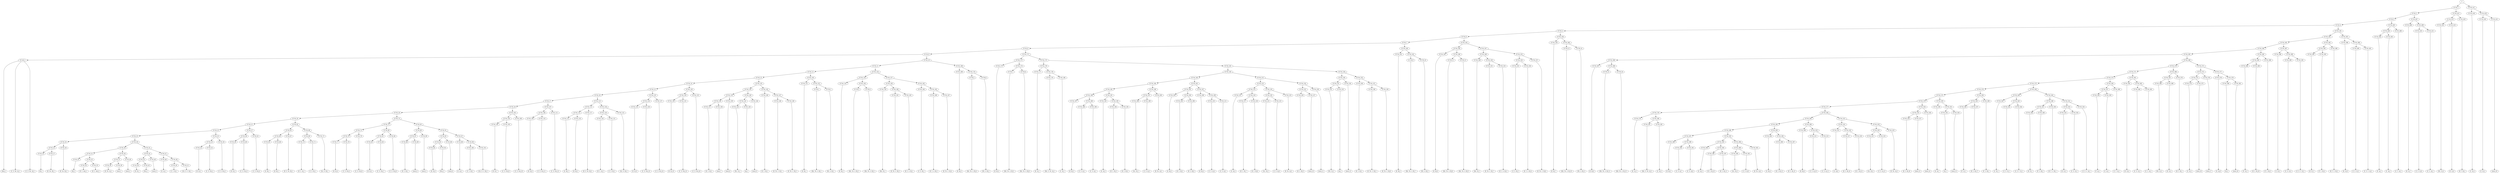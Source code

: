 digraph sample{
"S" -> "CC742_1";
"CC742_1" -> "CC742_2";
"CC742_2" -> "CC742_3";
"CC742_3" -> "CC742_4";
"CC742_4" -> "CC742_5";
"CC742_5" -> "CC742_6";
"CC742_6" -> "CC742_7";
"CC742_7" -> "CC742_8";
"CC742_8" -> "CC742_9";
"CC742_9" -> "CC-542_1";
"CC-542_1" -> "[Dis]_1";
"CC-542_1" -> "[C  D  Dis  A]_1";
"CC-542_1" -> "[C  D  Dis  A]_2";
"CC742_9" -> "CC742_10";
"CC742_10" -> "CC742_11";
"CC742_11" -> "CC742_12";
"CC742_12" -> "CC742_13";
"CC742_13" -> "CC742_14";
"CC742_14" -> "CC742_15";
"CC742_15" -> "CC742_16";
"CC742_16" -> "CC742_17";
"CC742_17" -> "CC742_18";
"CC742_18" -> "CC742_19";
"CC742_19" -> "CC742_20";
"CC742_20" -> "CC742_21";
"CC742_21" -> "CC742_22";
"CC742_22" -> "CC742_23";
"CC742_23" -> "CC742_24";
"CC742_24" -> "CC742_25";
"CC742_25" -> "CC742_26";
"CC742_26" -> "[D]_1";
"CC742_25" -> "CC742_27";
"CC742_27" -> "[D  Gis  B]_1";
"CC742_24" -> "CC742_28";
"CC742_28" -> "[D  Gis  B]_2";
"CC742_23" -> "CC742_29";
"CC742_29" -> "CC742_30";
"CC742_30" -> "CC742_31";
"CC742_31" -> "CC742_32";
"CC742_32" -> "[D]_2";
"CC742_31" -> "CC742_33";
"CC742_33" -> "CC742_34";
"CC742_34" -> "[D  G  Ais]_1";
"CC742_33" -> "CC742_35";
"CC742_35" -> "[D  G  Ais]_2";
"CC742_30" -> "CC742_36";
"CC742_36" -> "CC742_37";
"CC742_37" -> "CC742_38";
"CC742_38" -> "[D  Fis  A]_1";
"CC742_37" -> "CC742_39";
"CC742_39" -> "[rest]_1";
"CC742_36" -> "CC742_40";
"CC742_40" -> "[rest]_2";
"CC742_29" -> "CC742_41";
"CC742_41" -> "CC742_42";
"CC742_42" -> "CC742_43";
"CC742_43" -> "CC742_44";
"CC742_44" -> "[D  E]_1";
"CC742_43" -> "CC742_45";
"CC742_45" -> "[Fis]_1";
"CC742_42" -> "CC742_46";
"CC742_46" -> "[rest]_3";
"CC742_41" -> "CC742_47";
"CC742_47" -> "CC742_48";
"CC742_48" -> "[G  A]_1";
"CC742_47" -> "CC742_49";
"CC742_49" -> "CC742_50";
"CC742_50" -> "[C  G  B]_1";
"CC742_49" -> "CC742_51";
"CC742_51" -> "[Cis  D  G  B]_1";
"CC742_22" -> "CC742_52";
"CC742_52" -> "CC742_53";
"CC742_53" -> "CC742_54";
"CC742_54" -> "[D  E]_2";
"CC742_53" -> "CC742_55";
"CC742_55" -> "[C  D  Fis]_1";
"CC742_52" -> "CC742_56";
"CC742_56" -> "[C  D  Fis]_2";
"CC742_21" -> "CC742_57";
"CC742_57" -> "CC742_58";
"CC742_58" -> "CC742_59";
"CC742_59" -> "[D  E]_3";
"CC742_58" -> "CC742_60";
"CC742_60" -> "[C  D  Fis]_3";
"CC742_57" -> "CC742_61";
"CC742_61" -> "[C  D  Fis]_4";
"CC742_20" -> "CC742_62";
"CC742_62" -> "CC742_63";
"CC742_63" -> "CC742_64";
"CC742_64" -> "CC742_65";
"CC742_65" -> "[G  B]_1";
"CC742_64" -> "CC742_66";
"CC742_66" -> "[D  B]_1";
"CC742_63" -> "CC742_67";
"CC742_67" -> "[D  E  Fis  B]_1";
"CC742_62" -> "CC742_68";
"CC742_68" -> "CC742_69";
"CC742_69" -> "CC742_70";
"CC742_70" -> "[D  G  A]_1";
"CC742_69" -> "CC742_71";
"CC742_71" -> "[C  D  B]_1";
"CC742_68" -> "CC742_72";
"CC742_72" -> "[Cis  D  B]_1";
"CC742_19" -> "CC742_73";
"CC742_73" -> "CC742_74";
"CC742_74" -> "CC742_75";
"CC742_75" -> "CC742_76";
"CC742_76" -> "CC742_77";
"CC742_77" -> "[D  E]_4";
"CC742_76" -> "CC742_78";
"CC742_78" -> "[C  D  Fis]_5";
"CC742_75" -> "CC742_79";
"CC742_79" -> "[C  D  Fis]_6";
"CC742_74" -> "CC742_80";
"CC742_80" -> "CC742_81";
"CC742_81" -> "CC742_82";
"CC742_82" -> "[D  E]_5";
"CC742_81" -> "CC742_83";
"CC742_83" -> "[C  D  Fis]_7";
"CC742_80" -> "CC742_84";
"CC742_84" -> "[C  D  Fis]_8";
"CC742_73" -> "CC742_85";
"CC742_85" -> "CC742_86";
"CC742_86" -> "CC742_87";
"CC742_87" -> "CC742_88";
"CC742_88" -> "[D  G  B]_1";
"CC742_87" -> "CC742_89";
"CC742_89" -> "[rest]_4";
"CC742_86" -> "CC742_90";
"CC742_90" -> "[rest]_5";
"CC742_85" -> "CC742_91";
"CC742_91" -> "CC742_92";
"CC742_92" -> "CC742_93";
"CC742_93" -> "CC742_94";
"CC742_94" -> "[D  E]_6";
"CC742_93" -> "CC742_95";
"CC742_95" -> "[Fis]_2";
"CC742_92" -> "CC742_96";
"CC742_96" -> "[rest]_6";
"CC742_91" -> "CC742_97";
"CC742_97" -> "CC742_98";
"CC742_98" -> "[G  A]_2";
"CC742_97" -> "CC742_99";
"CC742_99" -> "CC742_100";
"CC742_100" -> "[C  G  B]_2";
"CC742_99" -> "CC742_101";
"CC742_101" -> "[Cis  D  G  B]_2";
"CC742_18" -> "CC742_102";
"CC742_102" -> "CC742_103";
"CC742_103" -> "CC742_104";
"CC742_104" -> "[D  E]_7";
"CC742_103" -> "CC742_105";
"CC742_105" -> "[C  D  Fis]_9";
"CC742_102" -> "CC742_106";
"CC742_106" -> "[C  D  Fis]_10";
"CC742_17" -> "CC742_107";
"CC742_107" -> "CC742_108";
"CC742_108" -> "CC742_109";
"CC742_109" -> "[D  E]_8";
"CC742_108" -> "CC742_110";
"CC742_110" -> "[C  D  Fis]_11";
"CC742_107" -> "CC742_111";
"CC742_111" -> "[C  D  Fis]_12";
"CC742_16" -> "CC742_112";
"CC742_112" -> "CC742_113";
"CC742_113" -> "CC742_114";
"CC742_114" -> "CC742_115";
"CC742_115" -> "[G  B]_2";
"CC742_114" -> "CC742_116";
"CC742_116" -> "[D  B]_2";
"CC742_113" -> "CC742_117";
"CC742_117" -> "[D  E  Fis  B]_2";
"CC742_112" -> "CC742_118";
"CC742_118" -> "CC742_119";
"CC742_119" -> "CC742_120";
"CC742_120" -> "[D  G  A]_2";
"CC742_119" -> "CC742_121";
"CC742_121" -> "[C  D  B]_2";
"CC742_118" -> "CC742_122";
"CC742_122" -> "[Cis  D  B]_2";
"CC742_15" -> "CC742_123";
"CC742_123" -> "CC742_124";
"CC742_124" -> "CC742_125";
"CC742_125" -> "[D  E]_9";
"CC742_124" -> "CC742_126";
"CC742_126" -> "[C  D  Fis]_13";
"CC742_123" -> "CC742_127";
"CC742_127" -> "[C  D  Fis]_14";
"CC742_14" -> "CC742_128";
"CC742_128" -> "CC742_129";
"CC742_129" -> "CC742_130";
"CC742_130" -> "[D  E]_10";
"CC742_129" -> "CC742_131";
"CC742_131" -> "[C  D  Fis]_15";
"CC742_128" -> "CC742_132";
"CC742_132" -> "[C  D  Fis]_16";
"CC742_13" -> "CC742_133";
"CC742_133" -> "CC742_134";
"CC742_134" -> "CC742_135";
"CC742_135" -> "CC742_136";
"CC742_136" -> "CC742_137";
"CC742_137" -> "[D  G  B]_2";
"CC742_136" -> "CC742_138";
"CC742_138" -> "[rest]_7";
"CC742_135" -> "CC742_139";
"CC742_139" -> "[rest]_8";
"CC742_134" -> "CC742_140";
"CC742_140" -> "CC742_141";
"CC742_141" -> "CC742_142";
"CC742_142" -> "[Fis  G]_1";
"CC742_141" -> "CC742_143";
"CC742_143" -> "[A]_1";
"CC742_140" -> "CC742_144";
"CC742_144" -> "[rest]_9";
"CC742_133" -> "CC742_145";
"CC742_145" -> "CC742_146";
"CC742_146" -> "[E  G  B]_1";
"CC742_145" -> "CC742_147";
"CC742_147" -> "CC742_148";
"CC742_148" -> "[E  Fis  G  B]_1";
"CC742_147" -> "CC742_149";
"CC742_149" -> "[E  Fis  G  B]_2";
"CC742_12" -> "CC742_150";
"CC742_150" -> "CC742_151";
"CC742_151" -> "[E  B]_1";
"CC742_150" -> "CC742_152";
"CC742_152" -> "CC729_1";
"CC729_1" -> "[Dis  Fis  A  B]_1";
"CC742_152" -> "CC729_2";
"CC729_2" -> "[Fis  A  B]_1";
"CC742_11" -> "CC742_153";
"CC742_153" -> "CC742_154";
"CC742_154" -> "CC742_155";
"CC742_155" -> "[E  B]_2";
"CC742_154" -> "CC742_156";
"CC742_156" -> "CC729_3";
"CC729_3" -> "[Dis  Fis  A  B]_2";
"CC742_156" -> "CC729_4";
"CC729_4" -> "[Dis  Fis  A  B]_3";
"CC742_153" -> "CC742_157";
"CC742_157" -> "CC742_158";
"CC742_158" -> "CC742_159";
"CC742_159" -> "[Dis  E]_1";
"CC742_158" -> "CC742_160";
"CC742_160" -> "CC742_161";
"CC742_161" -> "[E  Fis  G  B]_3";
"CC742_160" -> "CC742_162";
"CC742_162" -> "[E  G  A  B]_1";
"CC742_157" -> "CC742_163";
"CC742_163" -> "CC742_164";
"CC742_164" -> "[C  E  B]_1";
"CC742_163" -> "CC742_165";
"CC742_165" -> "CC742_166";
"CC742_166" -> "[E  G  A  B]_2";
"CC742_165" -> "CC742_167";
"CC742_167" -> "[E  Fis  G  B]_4";
"CC742_10" -> "CC742_168";
"CC742_168" -> "CC742_169";
"CC742_169" -> "[E  B]_3";
"CC742_168" -> "CC742_170";
"CC742_170" -> "CC729_5";
"CC729_5" -> "[Dis  Fis  A  B]_4";
"CC742_170" -> "CC729_6";
"CC729_6" -> "[Fis  A  B]_2";
"CC742_8" -> "CC742_171";
"CC742_171" -> "CC742_172";
"CC742_172" -> "CC742_173";
"CC742_173" -> "[E  B]_4";
"CC742_172" -> "CC742_174";
"CC742_174" -> "CC729_7";
"CC729_7" -> "[Dis  Fis  A  B]_5";
"CC742_174" -> "CC729_8";
"CC729_8" -> "[Dis  Fis  A  B]_6";
"CC742_171" -> "CC742_175";
"CC742_175" -> "CC742_176";
"CC742_176" -> "CC742_177";
"CC742_177" -> "[E  G]_1";
"CC742_176" -> "CC742_178";
"CC742_178" -> "CC742_179";
"CC742_179" -> "[Dis  E  Fis  A]_1";
"CC742_178" -> "CC742_180";
"CC742_180" -> "[C  D]_1";
"CC742_175" -> "CC742_181";
"CC742_181" -> "CC742_182";
"CC742_182" -> "CC742_183";
"CC742_183" -> "CC742_184";
"CC742_184" -> "CC742_185";
"CC742_185" -> "CC742_186";
"CC742_186" -> "CC742_187";
"CC742_187" -> "[D  B]_3";
"CC742_186" -> "CC742_188";
"CC742_188" -> "CC742_189";
"CC742_189" -> "[C  D  A]_1";
"CC742_188" -> "CC742_190";
"CC742_190" -> "[C  D  A]_2";
"CC742_185" -> "CC742_191";
"CC742_191" -> "CC742_192";
"CC742_192" -> "[G  A]_3";
"CC742_191" -> "CC742_193";
"CC742_193" -> "CC742_194";
"CC742_194" -> "[D  G  B]_3";
"CC742_193" -> "CC742_195";
"CC742_195" -> "[D  G  B]_4";
"CC742_184" -> "CC742_196";
"CC742_196" -> "CC742_197";
"CC742_197" -> "CC742_198";
"CC742_198" -> "[Cis  D]_1";
"CC742_197" -> "CC742_199";
"CC742_199" -> "[C  D  A]_3";
"CC742_196" -> "CC742_200";
"CC742_200" -> "[D  Fis  A]_2";
"CC742_183" -> "CC742_201";
"CC742_201" -> "CC742_202";
"CC742_202" -> "CC742_203";
"CC742_203" -> "[G  B]_3";
"CC742_202" -> "CC742_204";
"CC742_204" -> "CC742_205";
"CC742_205" -> "[D  G  B]_5";
"CC742_204" -> "CC742_206";
"CC742_206" -> "[D  G  B]_6";
"CC742_201" -> "CC742_207";
"CC742_207" -> "CC742_208";
"CC742_208" -> "[D  B]_4";
"CC742_207" -> "CC742_209";
"CC742_209" -> "CC742_210";
"CC742_210" -> "[C  D  A]_4";
"CC742_209" -> "CC742_211";
"CC742_211" -> "[C  D  A]_5";
"CC742_182" -> "CC742_212";
"CC742_212" -> "CC742_213";
"CC742_213" -> "CC742_214";
"CC742_214" -> "CC742_215";
"CC742_215" -> "[G  A]_4";
"CC742_214" -> "CC742_216";
"CC742_216" -> "CC742_217";
"CC742_217" -> "[D  G  B]_7";
"CC742_216" -> "CC742_218";
"CC742_218" -> "[D  G  B]_8";
"CC742_213" -> "CC742_219";
"CC742_219" -> "CC742_220";
"CC742_220" -> "CC742_221";
"CC742_221" -> "[Cis  D]_2";
"CC742_220" -> "CC742_222";
"CC742_222" -> "[C  D  A]_6";
"CC742_219" -> "CC742_223";
"CC742_223" -> "[D  Fis  A]_3";
"CC742_212" -> "CC742_224";
"CC742_224" -> "CC742_225";
"CC742_225" -> "CC742_226";
"CC742_226" -> "[D  G  B]_9";
"CC742_225" -> "CC742_227";
"CC742_227" -> "[rest]_10";
"CC742_224" -> "CC742_228";
"CC742_228" -> "[rest]_11";
"CC742_181" -> "CC742_229";
"CC742_229" -> "CC742_230";
"CC742_230" -> "CC742_231";
"CC742_231" -> "CC742_232";
"CC742_232" -> "[Fis  G]_2";
"CC742_231" -> "CC742_233";
"CC742_233" -> "[A]_2";
"CC742_230" -> "CC742_234";
"CC742_234" -> "[rest]_12";
"CC742_229" -> "CC742_235";
"CC742_235" -> "CC742_236";
"CC742_236" -> "[E  G  B]_2";
"CC742_235" -> "CC742_237";
"CC742_237" -> "CC742_238";
"CC742_238" -> "[E  Fis  G  B]_5";
"CC742_237" -> "CC742_239";
"CC742_239" -> "[E  Fis  G  B]_6";
"CC742_7" -> "CC742_240";
"CC742_240" -> "CC742_241";
"CC742_241" -> "[E  B]_5";
"CC742_240" -> "CC742_242";
"CC742_242" -> "CC729_9";
"CC729_9" -> "[Dis  Fis  A  B]_7";
"CC742_242" -> "CC729_10";
"CC729_10" -> "[Fis  A  B]_3";
"CC742_6" -> "CC742_243";
"CC742_243" -> "CC742_244";
"CC742_244" -> "CC742_245";
"CC742_245" -> "[E  B]_6";
"CC742_244" -> "CC742_246";
"CC742_246" -> "CC729_11";
"CC729_11" -> "[Dis  Fis  A  B]_8";
"CC742_246" -> "CC729_12";
"CC729_12" -> "[Dis  Fis  A  B]_9";
"CC742_243" -> "CC742_247";
"CC742_247" -> "CC742_248";
"CC742_248" -> "CC742_249";
"CC742_249" -> "[Dis  E]_2";
"CC742_248" -> "CC742_250";
"CC742_250" -> "CC742_251";
"CC742_251" -> "[E  Fis  G  B]_7";
"CC742_250" -> "CC742_252";
"CC742_252" -> "[E  G  A  B]_3";
"CC742_247" -> "CC742_253";
"CC742_253" -> "CC742_254";
"CC742_254" -> "CC742_255";
"CC742_255" -> "[C  E  B]_2";
"CC742_254" -> "CC742_256";
"CC742_256" -> "[E  G  A  B]_4";
"CC742_253" -> "CC742_257";
"CC742_257" -> "[E  Fis  G  B]_8";
"CC742_5" -> "CC742_258";
"CC742_258" -> "CC742_259";
"CC742_259" -> "[E  B]_7";
"CC742_258" -> "CC742_260";
"CC742_260" -> "CC729_13";
"CC729_13" -> "[Dis  Fis  A  B]_10";
"CC742_260" -> "CC729_14";
"CC729_14" -> "[Fis  A  B]_4";
"CC742_4" -> "CC742_261";
"CC742_261" -> "CC742_262";
"CC742_262" -> "CC742_263";
"CC742_263" -> "CC742_264";
"CC742_264" -> "CC742_265";
"CC742_265" -> "CC742_266";
"CC742_266" -> "CC742_267";
"CC742_267" -> "[E  B]_8";
"CC742_266" -> "CC742_268";
"CC742_268" -> "CC729_15";
"CC729_15" -> "[Dis  Fis  A  B]_11";
"CC742_268" -> "CC729_16";
"CC729_16" -> "[Dis  Fis  A  B]_12";
"CC742_265" -> "CC742_269";
"CC742_269" -> "CC742_270";
"CC742_270" -> "CC742_271";
"CC742_271" -> "CC742_272";
"CC742_272" -> "CC742_273";
"CC742_273" -> "CC742_274";
"CC742_274" -> "CC742_275";
"CC742_275" -> "CC742_276";
"CC742_276" -> "CC742_277";
"CC742_277" -> "CC742_278";
"CC742_278" -> "CC742_279";
"CC742_279" -> "[E  G]_2";
"CC742_278" -> "CC742_280";
"CC742_280" -> "CC742_281";
"CC742_281" -> "[Dis  E  Fis  A]_2";
"CC742_280" -> "CC742_282";
"CC742_282" -> "[C  D]_2";
"CC742_277" -> "CC742_283";
"CC742_283" -> "CC742_284";
"CC742_284" -> "CC742_285";
"CC742_285" -> "CC742_286";
"CC742_286" -> "CC742_287";
"CC742_287" -> "CC742_288";
"CC742_288" -> "[D  B]_5";
"CC742_287" -> "CC742_289";
"CC742_289" -> "CC742_290";
"CC742_290" -> "[C  D  A]_7";
"CC742_289" -> "CC742_291";
"CC742_291" -> "[C  D  A]_8";
"CC742_286" -> "CC742_292";
"CC742_292" -> "CC742_293";
"CC742_293" -> "CC742_294";
"CC742_294" -> "[G  A]_5";
"CC742_293" -> "CC742_295";
"CC742_295" -> "CC742_296";
"CC742_296" -> "[D  G  B]_10";
"CC742_295" -> "CC742_297";
"CC742_297" -> "[D  G  B]_11";
"CC742_292" -> "CC742_298";
"CC742_298" -> "CC742_299";
"CC742_299" -> "CC742_300";
"CC742_300" -> "[Cis  D]_3";
"CC742_299" -> "CC742_301";
"CC742_301" -> "[C  D  A]_9";
"CC742_298" -> "CC742_302";
"CC742_302" -> "[D  Fis  A]_4";
"CC742_285" -> "CC742_303";
"CC742_303" -> "CC742_304";
"CC742_304" -> "[G  B]_4";
"CC742_303" -> "CC742_305";
"CC742_305" -> "CC742_306";
"CC742_306" -> "[D  G  B]_12";
"CC742_305" -> "CC742_307";
"CC742_307" -> "[D  G  B]_13";
"CC742_284" -> "CC742_308";
"CC742_308" -> "CC742_309";
"CC742_309" -> "[D  B]_6";
"CC742_308" -> "CC742_310";
"CC742_310" -> "CC742_311";
"CC742_311" -> "[C  D  A]_10";
"CC742_310" -> "CC742_312";
"CC742_312" -> "[C  D  A]_11";
"CC742_283" -> "CC742_313";
"CC742_313" -> "CC742_314";
"CC742_314" -> "CC742_315";
"CC742_315" -> "[G  A]_6";
"CC742_314" -> "CC742_316";
"CC742_316" -> "CC742_317";
"CC742_317" -> "[D  G  B]_14";
"CC742_316" -> "CC742_318";
"CC742_318" -> "[D  G  B]_15";
"CC742_313" -> "CC742_319";
"CC742_319" -> "CC742_320";
"CC742_320" -> "CC742_321";
"CC742_321" -> "[Cis  D]_4";
"CC742_320" -> "CC742_322";
"CC742_322" -> "[C  D  A]_12";
"CC742_319" -> "CC742_323";
"CC742_323" -> "[D  Fis  A]_5";
"CC742_276" -> "CC742_324";
"CC742_324" -> "CC742_325";
"CC742_325" -> "CC742_326";
"CC742_326" -> "[D  G  B]_16";
"CC742_325" -> "CC742_327";
"CC742_327" -> "[rest]_13";
"CC742_324" -> "CC742_328";
"CC742_328" -> "[rest]_14";
"CC742_275" -> "CC742_329";
"CC742_329" -> "CC742_330";
"CC742_330" -> "[G  A]_7";
"CC742_329" -> "CC742_331";
"CC742_331" -> "CC742_332";
"CC742_332" -> "[G]_1";
"CC742_331" -> "CC742_333";
"CC742_333" -> "[rest]_15";
"CC742_274" -> "CC742_334";
"CC742_334" -> "CC742_335";
"CC742_335" -> "CC742_336";
"CC742_336" -> "[F  G]_1";
"CC742_335" -> "CC742_337";
"CC742_337" -> "[D  G  B]_17";
"CC742_334" -> "CC742_338";
"CC742_338" -> "[F  G  B]_1";
"CC742_273" -> "CC742_339";
"CC742_339" -> "CC742_340";
"CC742_340" -> "CC742_341";
"CC742_341" -> "[C  E]_1";
"CC742_340" -> "CC742_342";
"CC742_342" -> "CC742_343";
"CC742_343" -> "[C  E  G]_1";
"CC742_342" -> "CC742_344";
"CC742_344" -> "[C  E  F  G]_1";
"CC742_339" -> "CC742_345";
"CC742_345" -> "CC742_346";
"CC742_346" -> "CC742_347";
"CC742_347" -> "CC742_348";
"CC742_348" -> "[D  F]_1";
"CC742_347" -> "CC742_349";
"CC742_349" -> "[F  G  B]_2";
"CC742_346" -> "CC742_350";
"CC742_350" -> "[D  F  G  B]_1";
"CC742_345" -> "CC742_351";
"CC742_351" -> "CC742_352";
"CC742_352" -> "CC742_353";
"CC742_353" -> "[E  G]_3";
"CC742_352" -> "CC742_354";
"CC742_354" -> "[C  E  G]_2";
"CC742_351" -> "CC742_355";
"CC742_355" -> "[C  E  G  A]_1";
"CC742_272" -> "CC742_356";
"CC742_356" -> "CC742_357";
"CC742_357" -> "CC742_358";
"CC742_358" -> "[F  A]_1";
"CC742_357" -> "CC742_359";
"CC742_359" -> "[C  A]_1";
"CC742_356" -> "CC742_360";
"CC742_360" -> "[C  F  A]_1";
"CC742_271" -> "CC742_361";
"CC742_361" -> "CC742_362";
"CC742_362" -> "[E  G]_4";
"CC742_361" -> "CC742_363";
"CC742_363" -> "CC742_364";
"CC742_364" -> "[C  E  G]_3";
"CC742_363" -> "CC742_365";
"CC742_365" -> "[C  G  A]_1";
"CC742_270" -> "CC742_366";
"CC742_366" -> "CC742_367";
"CC742_367" -> "CC742_368";
"CC742_368" -> "[Fis  G]_3";
"CC742_367" -> "CC742_369";
"CC742_369" -> "[E  G]_5";
"CC742_366" -> "CC742_370";
"CC742_370" -> "[D  F  B]_1";
"CC742_269" -> "CC742_371";
"CC742_371" -> "CC742_372";
"CC742_372" -> "CC742_373";
"CC742_373" -> "CC742_374";
"CC742_374" -> "[C  E]_2";
"CC742_373" -> "CC742_375";
"CC742_375" -> "[rest]_16";
"CC742_372" -> "CC742_376";
"CC742_376" -> "[rest]_17";
"CC742_371" -> "CC742_377";
"CC742_377" -> "CC742_378";
"CC742_378" -> "[G  A]_8";
"CC742_377" -> "CC742_379";
"CC742_379" -> "CC742_380";
"CC742_380" -> "[G]_2";
"CC742_379" -> "CC742_381";
"CC742_381" -> "[rest]_18";
"CC742_264" -> "CC742_382";
"CC742_382" -> "CC742_383";
"CC742_383" -> "CC742_384";
"CC742_384" -> "[F  G]_2";
"CC742_383" -> "CC742_385";
"CC742_385" -> "[D  G  B]_18";
"CC742_382" -> "CC742_386";
"CC742_386" -> "[F  G  B]_3";
"CC742_263" -> "CC742_387";
"CC742_387" -> "CC742_388";
"CC742_388" -> "[C  E]_3";
"CC742_387" -> "CC742_389";
"CC742_389" -> "CC742_390";
"CC742_390" -> "[C  E  G]_4";
"CC742_389" -> "CC742_391";
"CC742_391" -> "[C  E  F  G]_2";
"CC742_262" -> "CC742_392";
"CC742_392" -> "CC742_393";
"CC742_393" -> "CC742_394";
"CC742_394" -> "[D  F]_2";
"CC742_393" -> "CC742_395";
"CC742_395" -> "[F  G  B]_4";
"CC742_392" -> "CC742_396";
"CC742_396" -> "[D  F  G  B]_2";
"CC742_261" -> "CC742_397";
"CC742_397" -> "CC742_398";
"CC742_398" -> "[E  G]_6";
"CC742_397" -> "CC742_399";
"CC742_399" -> "CC742_400";
"CC742_400" -> "[C  E  G]_5";
"CC742_399" -> "CC742_401";
"CC742_401" -> "[C  E  G  A]_2";
"CC742_3" -> "CC742_402";
"CC742_402" -> "CC742_403";
"CC742_403" -> "CC742_404";
"CC742_404" -> "[F  A]_2";
"CC742_403" -> "CC742_405";
"CC742_405" -> "[C  A]_2";
"CC742_402" -> "CC742_406";
"CC742_406" -> "[C  F  A]_2";
"CC742_2" -> "CC742_407";
"CC742_407" -> "CC742_408";
"CC742_408" -> "[E  G]_7";
"CC742_407" -> "CC742_409";
"CC742_409" -> "CC742_410";
"CC742_410" -> "[C  E  G]_6";
"CC742_409" -> "CC742_411";
"CC742_411" -> "[C  G  A]_2";
"CC742_1" -> "CC742_412";
"CC742_412" -> "CC742_413";
"CC742_413" -> "CC742_414";
"CC742_414" -> "[Fis  G]_4";
"CC742_413" -> "CC742_415";
"CC742_415" -> "[E  G]_8";
"CC742_412" -> "CC742_416";
"CC742_416" -> "[D  F  B]_2";
"S" -> "CC742_417";
"CC742_417" -> "CC742_418";
"CC742_418" -> "[C  E]_4";
"CC742_417" -> "CC742_419";
"CC742_419" -> "CC742_420";
"CC742_420" -> "[C  E]_5";
"CC742_419" -> "CC742_421";
"CC742_421" -> "[rest]_19";

{rank = min; "S";}
{rank = same; "CC742_1"; "CC742_417";}
{rank = same; "CC742_2"; "CC742_412"; "CC742_418"; "CC742_419";}
{rank = same; "CC742_3"; "CC742_407"; "CC742_413"; "CC742_416"; "CC742_420"; "CC742_421";}
{rank = same; "CC742_4"; "CC742_402"; "CC742_408"; "CC742_409"; "CC742_414"; "CC742_415";}
{rank = same; "CC742_5"; "CC742_261"; "CC742_403"; "CC742_406"; "CC742_410"; "CC742_411";}
{rank = same; "CC742_6"; "CC742_258"; "CC742_262"; "CC742_397"; "CC742_404"; "CC742_405";}
{rank = same; "CC742_7"; "CC742_243"; "CC742_259"; "CC742_260"; "CC742_263"; "CC742_392"; "CC742_398"; "CC742_399";}
{rank = same; "CC742_8"; "CC742_240"; "CC742_244"; "CC742_247"; "CC729_13"; "CC729_14"; "CC742_264"; "CC742_387"; "CC742_393"; "CC742_396"; "CC742_400"; "CC742_401";}
{rank = same; "CC742_9"; "CC742_171"; "CC742_241"; "CC742_242"; "CC742_245"; "CC742_246"; "CC742_248"; "CC742_253"; "CC742_265"; "CC742_382"; "CC742_388"; "CC742_389"; "CC742_394"; "CC742_395";}
{rank = same; "CC-542_1"; "CC742_10"; "CC742_172"; "CC742_175"; "CC729_9"; "CC729_10"; "CC729_11"; "CC729_12"; "CC742_249"; "CC742_250"; "CC742_254"; "CC742_257"; "CC742_266"; "CC742_269"; "CC742_383"; "CC742_386"; "CC742_390"; "CC742_391";}
{rank = same; "CC742_11"; "CC742_168"; "CC742_173"; "CC742_174"; "CC742_176"; "CC742_181"; "CC742_251"; "CC742_252"; "CC742_255"; "CC742_256"; "CC742_267"; "CC742_268"; "CC742_270"; "CC742_371"; "CC742_384"; "CC742_385";}
{rank = same; "CC742_12"; "CC742_153"; "CC742_169"; "CC742_170"; "CC729_7"; "CC729_8"; "CC742_177"; "CC742_178"; "CC742_182"; "CC742_229"; "CC729_15"; "CC729_16"; "CC742_271"; "CC742_366"; "CC742_372"; "CC742_377";}
{rank = same; "CC742_13"; "CC742_150"; "CC742_154"; "CC742_157"; "CC729_5"; "CC729_6"; "CC742_179"; "CC742_180"; "CC742_183"; "CC742_212"; "CC742_230"; "CC742_235"; "CC742_272"; "CC742_361"; "CC742_367"; "CC742_370"; "CC742_373"; "CC742_376"; "CC742_378"; "CC742_379";}
{rank = same; "CC742_14"; "CC742_133"; "CC742_151"; "CC742_152"; "CC742_155"; "CC742_156"; "CC742_158"; "CC742_163"; "CC742_184"; "CC742_201"; "CC742_213"; "CC742_224"; "CC742_231"; "CC742_234"; "CC742_236"; "CC742_237"; "CC742_273"; "CC742_356"; "CC742_362"; "CC742_363"; "CC742_368"; "CC742_369"; "CC742_374"; "CC742_375"; "CC742_380"; "CC742_381";}
{rank = same; "CC742_15"; "CC742_128"; "CC742_134"; "CC742_145"; "CC729_1"; "CC729_2"; "CC729_3"; "CC729_4"; "CC742_159"; "CC742_160"; "CC742_164"; "CC742_165"; "CC742_185"; "CC742_196"; "CC742_202"; "CC742_207"; "CC742_214"; "CC742_219"; "CC742_225"; "CC742_228"; "CC742_232"; "CC742_233"; "CC742_238"; "CC742_239"; "CC742_274"; "CC742_339"; "CC742_357"; "CC742_360"; "CC742_364"; "CC742_365";}
{rank = same; "CC742_16"; "CC742_123"; "CC742_129"; "CC742_132"; "CC742_135"; "CC742_140"; "CC742_146"; "CC742_147"; "CC742_161"; "CC742_162"; "CC742_166"; "CC742_167"; "CC742_186"; "CC742_191"; "CC742_197"; "CC742_200"; "CC742_203"; "CC742_204"; "CC742_208"; "CC742_209"; "CC742_215"; "CC742_216"; "CC742_220"; "CC742_223"; "CC742_226"; "CC742_227"; "CC742_275"; "CC742_334"; "CC742_340"; "CC742_345"; "CC742_358"; "CC742_359";}
{rank = same; "CC742_17"; "CC742_112"; "CC742_124"; "CC742_127"; "CC742_130"; "CC742_131"; "CC742_136"; "CC742_139"; "CC742_141"; "CC742_144"; "CC742_148"; "CC742_149"; "CC742_187"; "CC742_188"; "CC742_192"; "CC742_193"; "CC742_198"; "CC742_199"; "CC742_205"; "CC742_206"; "CC742_210"; "CC742_211"; "CC742_217"; "CC742_218"; "CC742_221"; "CC742_222"; "CC742_276"; "CC742_329"; "CC742_335"; "CC742_338"; "CC742_341"; "CC742_342"; "CC742_346"; "CC742_351";}
{rank = same; "CC742_18"; "CC742_107"; "CC742_113"; "CC742_118"; "CC742_125"; "CC742_126"; "CC742_137"; "CC742_138"; "CC742_142"; "CC742_143"; "CC742_189"; "CC742_190"; "CC742_194"; "CC742_195"; "CC742_277"; "CC742_324"; "CC742_330"; "CC742_331"; "CC742_336"; "CC742_337"; "CC742_343"; "CC742_344"; "CC742_347"; "CC742_350"; "CC742_352"; "CC742_355";}
{rank = same; "CC742_19"; "CC742_102"; "CC742_108"; "CC742_111"; "CC742_114"; "CC742_117"; "CC742_119"; "CC742_122"; "CC742_278"; "CC742_283"; "CC742_325"; "CC742_328"; "CC742_332"; "CC742_333"; "CC742_348"; "CC742_349"; "CC742_353"; "CC742_354";}
{rank = same; "CC742_20"; "CC742_73"; "CC742_103"; "CC742_106"; "CC742_109"; "CC742_110"; "CC742_115"; "CC742_116"; "CC742_120"; "CC742_121"; "CC742_279"; "CC742_280"; "CC742_284"; "CC742_313"; "CC742_326"; "CC742_327";}
{rank = same; "CC742_21"; "CC742_62"; "CC742_74"; "CC742_85"; "CC742_104"; "CC742_105"; "CC742_281"; "CC742_282"; "CC742_285"; "CC742_308"; "CC742_314"; "CC742_319";}
{rank = same; "CC742_22"; "CC742_57"; "CC742_63"; "CC742_68"; "CC742_75"; "CC742_80"; "CC742_86"; "CC742_91"; "CC742_286"; "CC742_303"; "CC742_309"; "CC742_310"; "CC742_315"; "CC742_316"; "CC742_320"; "CC742_323";}
{rank = same; "CC742_23"; "CC742_52"; "CC742_58"; "CC742_61"; "CC742_64"; "CC742_67"; "CC742_69"; "CC742_72"; "CC742_76"; "CC742_79"; "CC742_81"; "CC742_84"; "CC742_87"; "CC742_90"; "CC742_92"; "CC742_97"; "CC742_287"; "CC742_292"; "CC742_304"; "CC742_305"; "CC742_311"; "CC742_312"; "CC742_317"; "CC742_318"; "CC742_321"; "CC742_322";}
{rank = same; "CC742_24"; "CC742_29"; "CC742_53"; "CC742_56"; "CC742_59"; "CC742_60"; "CC742_65"; "CC742_66"; "CC742_70"; "CC742_71"; "CC742_77"; "CC742_78"; "CC742_82"; "CC742_83"; "CC742_88"; "CC742_89"; "CC742_93"; "CC742_96"; "CC742_98"; "CC742_99"; "CC742_288"; "CC742_289"; "CC742_293"; "CC742_298"; "CC742_306"; "CC742_307";}
{rank = same; "CC742_25"; "CC742_28"; "CC742_30"; "CC742_41"; "CC742_54"; "CC742_55"; "CC742_94"; "CC742_95"; "CC742_100"; "CC742_101"; "CC742_290"; "CC742_291"; "CC742_294"; "CC742_295"; "CC742_299"; "CC742_302";}
{rank = same; "CC742_26"; "CC742_27"; "CC742_31"; "CC742_36"; "CC742_42"; "CC742_47"; "CC742_296"; "CC742_297"; "CC742_300"; "CC742_301";}
{rank = same; "CC742_32"; "CC742_33"; "CC742_37"; "CC742_40"; "CC742_43"; "CC742_46"; "CC742_48"; "CC742_49";}
{rank = same; "CC742_34"; "CC742_35"; "CC742_38"; "CC742_39"; "CC742_44"; "CC742_45"; "CC742_50"; "CC742_51";}
{rank = same; "[A]_1"; "[A]_2"; "[C  A]_1"; "[C  A]_2"; "[C  D  A]_1"; "[C  D  A]_2"; "[C  D  A]_3"; "[C  D  A]_4"; "[C  D  A]_5"; "[C  D  A]_6"; "[C  D  A]_7"; "[C  D  A]_8"; "[C  D  A]_9"; "[C  D  A]_10"; "[C  D  A]_11"; "[C  D  A]_12"; "[C  D  B]_1"; "[C  D  B]_2"; "[C  D  Dis  A]_1"; "[C  D  Dis  A]_2"; "[C  D  Fis]_1"; "[C  D  Fis]_2"; "[C  D  Fis]_3"; "[C  D  Fis]_4"; "[C  D  Fis]_5"; "[C  D  Fis]_6"; "[C  D  Fis]_7"; "[C  D  Fis]_8"; "[C  D  Fis]_9"; "[C  D  Fis]_10"; "[C  D  Fis]_11"; "[C  D  Fis]_12"; "[C  D  Fis]_13"; "[C  D  Fis]_14"; "[C  D  Fis]_15"; "[C  D  Fis]_16"; "[C  D]_1"; "[C  D]_2"; "[C  E  B]_1"; "[C  E  B]_2"; "[C  E  F  G]_1"; "[C  E  F  G]_2"; "[C  E  G  A]_1"; "[C  E  G  A]_2"; "[C  E  G]_1"; "[C  E  G]_2"; "[C  E  G]_3"; "[C  E  G]_4"; "[C  E  G]_5"; "[C  E  G]_6"; "[C  E]_1"; "[C  E]_2"; "[C  E]_3"; "[C  E]_4"; "[C  E]_5"; "[C  F  A]_1"; "[C  F  A]_2"; "[C  G  A]_1"; "[C  G  A]_2"; "[C  G  B]_1"; "[C  G  B]_2"; "[Cis  D  B]_1"; "[Cis  D  B]_2"; "[Cis  D  G  B]_1"; "[Cis  D  G  B]_2"; "[Cis  D]_1"; "[Cis  D]_2"; "[Cis  D]_3"; "[Cis  D]_4"; "[D  B]_1"; "[D  B]_2"; "[D  B]_3"; "[D  B]_4"; "[D  B]_5"; "[D  B]_6"; "[D  E  Fis  B]_1"; "[D  E  Fis  B]_2"; "[D  E]_1"; "[D  E]_2"; "[D  E]_3"; "[D  E]_4"; "[D  E]_5"; "[D  E]_6"; "[D  E]_7"; "[D  E]_8"; "[D  E]_9"; "[D  E]_10"; "[D  F  B]_1"; "[D  F  B]_2"; "[D  F  G  B]_1"; "[D  F  G  B]_2"; "[D  F]_1"; "[D  F]_2"; "[D  Fis  A]_1"; "[D  Fis  A]_2"; "[D  Fis  A]_3"; "[D  Fis  A]_4"; "[D  Fis  A]_5"; "[D  G  A]_1"; "[D  G  A]_2"; "[D  G  Ais]_1"; "[D  G  Ais]_2"; "[D  G  B]_1"; "[D  G  B]_2"; "[D  G  B]_3"; "[D  G  B]_4"; "[D  G  B]_5"; "[D  G  B]_6"; "[D  G  B]_7"; "[D  G  B]_8"; "[D  G  B]_9"; "[D  G  B]_10"; "[D  G  B]_11"; "[D  G  B]_12"; "[D  G  B]_13"; "[D  G  B]_14"; "[D  G  B]_15"; "[D  G  B]_16"; "[D  G  B]_17"; "[D  G  B]_18"; "[D  Gis  B]_1"; "[D  Gis  B]_2"; "[D]_1"; "[D]_2"; "[Dis  E  Fis  A]_1"; "[Dis  E  Fis  A]_2"; "[Dis  E]_1"; "[Dis  E]_2"; "[Dis  Fis  A  B]_1"; "[Dis  Fis  A  B]_2"; "[Dis  Fis  A  B]_3"; "[Dis  Fis  A  B]_4"; "[Dis  Fis  A  B]_5"; "[Dis  Fis  A  B]_6"; "[Dis  Fis  A  B]_7"; "[Dis  Fis  A  B]_8"; "[Dis  Fis  A  B]_9"; "[Dis  Fis  A  B]_10"; "[Dis  Fis  A  B]_11"; "[Dis  Fis  A  B]_12"; "[Dis]_1"; "[E  B]_1"; "[E  B]_2"; "[E  B]_3"; "[E  B]_4"; "[E  B]_5"; "[E  B]_6"; "[E  B]_7"; "[E  B]_8"; "[E  Fis  G  B]_1"; "[E  Fis  G  B]_2"; "[E  Fis  G  B]_3"; "[E  Fis  G  B]_4"; "[E  Fis  G  B]_5"; "[E  Fis  G  B]_6"; "[E  Fis  G  B]_7"; "[E  Fis  G  B]_8"; "[E  G  A  B]_1"; "[E  G  A  B]_2"; "[E  G  A  B]_3"; "[E  G  A  B]_4"; "[E  G  B]_1"; "[E  G  B]_2"; "[E  G]_1"; "[E  G]_2"; "[E  G]_3"; "[E  G]_4"; "[E  G]_5"; "[E  G]_6"; "[E  G]_7"; "[E  G]_8"; "[F  A]_1"; "[F  A]_2"; "[F  G  B]_1"; "[F  G  B]_2"; "[F  G  B]_3"; "[F  G  B]_4"; "[F  G]_1"; "[F  G]_2"; "[Fis  A  B]_1"; "[Fis  A  B]_2"; "[Fis  A  B]_3"; "[Fis  A  B]_4"; "[Fis  G]_1"; "[Fis  G]_2"; "[Fis  G]_3"; "[Fis  G]_4"; "[Fis]_1"; "[Fis]_2"; "[G  A]_1"; "[G  A]_2"; "[G  A]_3"; "[G  A]_4"; "[G  A]_5"; "[G  A]_6"; "[G  A]_7"; "[G  A]_8"; "[G  B]_1"; "[G  B]_2"; "[G  B]_3"; "[G  B]_4"; "[G]_1"; "[G]_2"; "[rest]_1"; "[rest]_2"; "[rest]_3"; "[rest]_4"; "[rest]_5"; "[rest]_6"; "[rest]_7"; "[rest]_8"; "[rest]_9"; "[rest]_10"; "[rest]_11"; "[rest]_12"; "[rest]_13"; "[rest]_14"; "[rest]_15"; "[rest]_16"; "[rest]_17"; "[rest]_18"; "[rest]_19";}
}